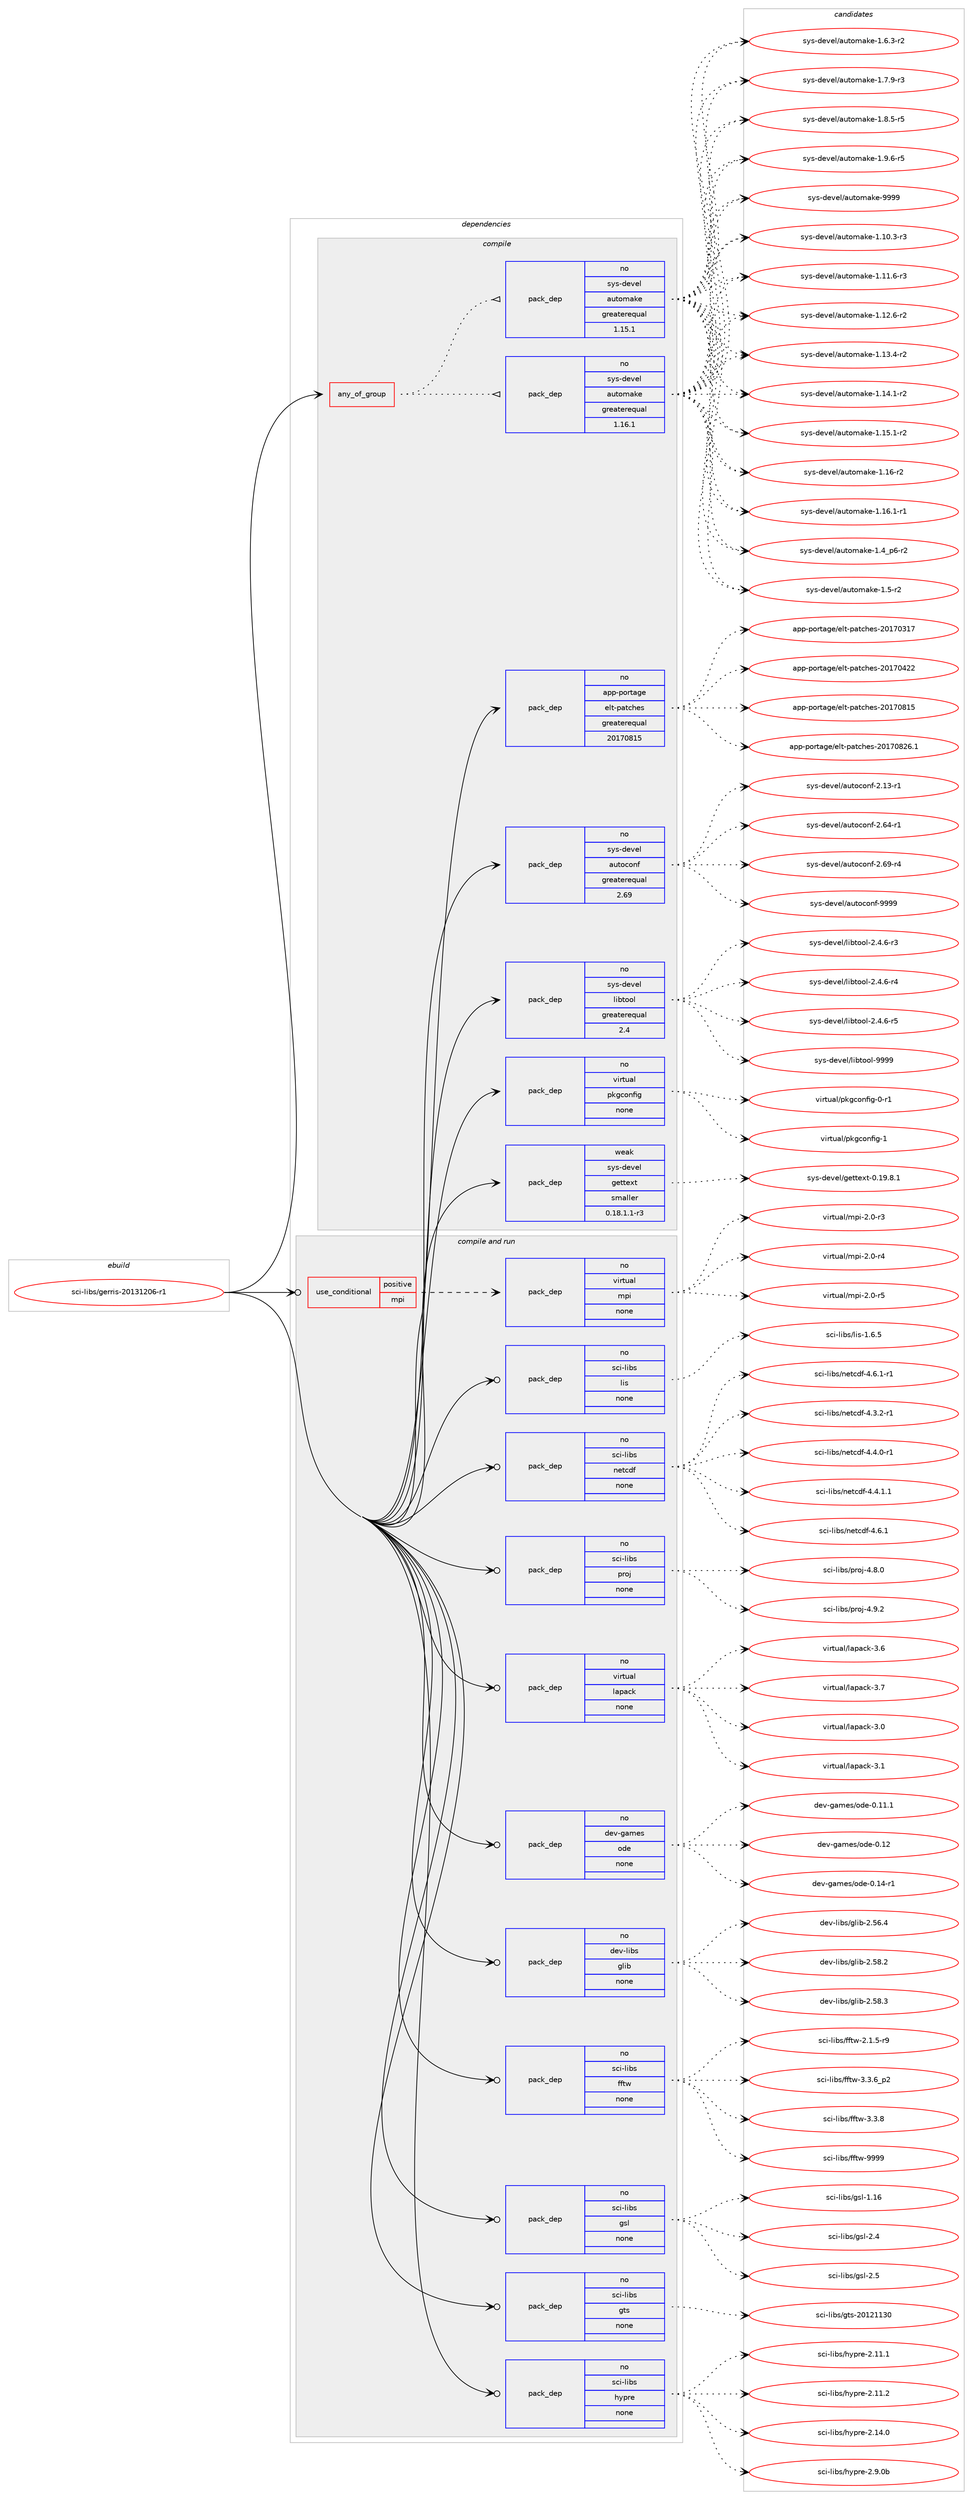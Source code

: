 digraph prolog {

# *************
# Graph options
# *************

newrank=true;
concentrate=true;
compound=true;
graph [rankdir=LR,fontname=Helvetica,fontsize=10,ranksep=1.5];#, ranksep=2.5, nodesep=0.2];
edge  [arrowhead=vee];
node  [fontname=Helvetica,fontsize=10];

# **********
# The ebuild
# **********

subgraph cluster_leftcol {
color=gray;
rank=same;
label=<<i>ebuild</i>>;
id [label="sci-libs/gerris-20131206-r1", color=red, width=4, href="../sci-libs/gerris-20131206-r1.svg"];
}

# ****************
# The dependencies
# ****************

subgraph cluster_midcol {
color=gray;
label=<<i>dependencies</i>>;
subgraph cluster_compile {
fillcolor="#eeeeee";
style=filled;
label=<<i>compile</i>>;
subgraph any26888 {
dependency1693324 [label=<<TABLE BORDER="0" CELLBORDER="1" CELLSPACING="0" CELLPADDING="4"><TR><TD CELLPADDING="10">any_of_group</TD></TR></TABLE>>, shape=none, color=red];subgraph pack1212235 {
dependency1693325 [label=<<TABLE BORDER="0" CELLBORDER="1" CELLSPACING="0" CELLPADDING="4" WIDTH="220"><TR><TD ROWSPAN="6" CELLPADDING="30">pack_dep</TD></TR><TR><TD WIDTH="110">no</TD></TR><TR><TD>sys-devel</TD></TR><TR><TD>automake</TD></TR><TR><TD>greaterequal</TD></TR><TR><TD>1.16.1</TD></TR></TABLE>>, shape=none, color=blue];
}
dependency1693324:e -> dependency1693325:w [weight=20,style="dotted",arrowhead="oinv"];
subgraph pack1212236 {
dependency1693326 [label=<<TABLE BORDER="0" CELLBORDER="1" CELLSPACING="0" CELLPADDING="4" WIDTH="220"><TR><TD ROWSPAN="6" CELLPADDING="30">pack_dep</TD></TR><TR><TD WIDTH="110">no</TD></TR><TR><TD>sys-devel</TD></TR><TR><TD>automake</TD></TR><TR><TD>greaterequal</TD></TR><TR><TD>1.15.1</TD></TR></TABLE>>, shape=none, color=blue];
}
dependency1693324:e -> dependency1693326:w [weight=20,style="dotted",arrowhead="oinv"];
}
id:e -> dependency1693324:w [weight=20,style="solid",arrowhead="vee"];
subgraph pack1212237 {
dependency1693327 [label=<<TABLE BORDER="0" CELLBORDER="1" CELLSPACING="0" CELLPADDING="4" WIDTH="220"><TR><TD ROWSPAN="6" CELLPADDING="30">pack_dep</TD></TR><TR><TD WIDTH="110">no</TD></TR><TR><TD>app-portage</TD></TR><TR><TD>elt-patches</TD></TR><TR><TD>greaterequal</TD></TR><TR><TD>20170815</TD></TR></TABLE>>, shape=none, color=blue];
}
id:e -> dependency1693327:w [weight=20,style="solid",arrowhead="vee"];
subgraph pack1212238 {
dependency1693328 [label=<<TABLE BORDER="0" CELLBORDER="1" CELLSPACING="0" CELLPADDING="4" WIDTH="220"><TR><TD ROWSPAN="6" CELLPADDING="30">pack_dep</TD></TR><TR><TD WIDTH="110">no</TD></TR><TR><TD>sys-devel</TD></TR><TR><TD>autoconf</TD></TR><TR><TD>greaterequal</TD></TR><TR><TD>2.69</TD></TR></TABLE>>, shape=none, color=blue];
}
id:e -> dependency1693328:w [weight=20,style="solid",arrowhead="vee"];
subgraph pack1212239 {
dependency1693329 [label=<<TABLE BORDER="0" CELLBORDER="1" CELLSPACING="0" CELLPADDING="4" WIDTH="220"><TR><TD ROWSPAN="6" CELLPADDING="30">pack_dep</TD></TR><TR><TD WIDTH="110">no</TD></TR><TR><TD>sys-devel</TD></TR><TR><TD>libtool</TD></TR><TR><TD>greaterequal</TD></TR><TR><TD>2.4</TD></TR></TABLE>>, shape=none, color=blue];
}
id:e -> dependency1693329:w [weight=20,style="solid",arrowhead="vee"];
subgraph pack1212240 {
dependency1693330 [label=<<TABLE BORDER="0" CELLBORDER="1" CELLSPACING="0" CELLPADDING="4" WIDTH="220"><TR><TD ROWSPAN="6" CELLPADDING="30">pack_dep</TD></TR><TR><TD WIDTH="110">no</TD></TR><TR><TD>virtual</TD></TR><TR><TD>pkgconfig</TD></TR><TR><TD>none</TD></TR><TR><TD></TD></TR></TABLE>>, shape=none, color=blue];
}
id:e -> dependency1693330:w [weight=20,style="solid",arrowhead="vee"];
subgraph pack1212241 {
dependency1693331 [label=<<TABLE BORDER="0" CELLBORDER="1" CELLSPACING="0" CELLPADDING="4" WIDTH="220"><TR><TD ROWSPAN="6" CELLPADDING="30">pack_dep</TD></TR><TR><TD WIDTH="110">weak</TD></TR><TR><TD>sys-devel</TD></TR><TR><TD>gettext</TD></TR><TR><TD>smaller</TD></TR><TR><TD>0.18.1.1-r3</TD></TR></TABLE>>, shape=none, color=blue];
}
id:e -> dependency1693331:w [weight=20,style="solid",arrowhead="vee"];
}
subgraph cluster_compileandrun {
fillcolor="#eeeeee";
style=filled;
label=<<i>compile and run</i>>;
subgraph cond453349 {
dependency1693332 [label=<<TABLE BORDER="0" CELLBORDER="1" CELLSPACING="0" CELLPADDING="4"><TR><TD ROWSPAN="3" CELLPADDING="10">use_conditional</TD></TR><TR><TD>positive</TD></TR><TR><TD>mpi</TD></TR></TABLE>>, shape=none, color=red];
subgraph pack1212242 {
dependency1693333 [label=<<TABLE BORDER="0" CELLBORDER="1" CELLSPACING="0" CELLPADDING="4" WIDTH="220"><TR><TD ROWSPAN="6" CELLPADDING="30">pack_dep</TD></TR><TR><TD WIDTH="110">no</TD></TR><TR><TD>virtual</TD></TR><TR><TD>mpi</TD></TR><TR><TD>none</TD></TR><TR><TD></TD></TR></TABLE>>, shape=none, color=blue];
}
dependency1693332:e -> dependency1693333:w [weight=20,style="dashed",arrowhead="vee"];
}
id:e -> dependency1693332:w [weight=20,style="solid",arrowhead="odotvee"];
subgraph pack1212243 {
dependency1693334 [label=<<TABLE BORDER="0" CELLBORDER="1" CELLSPACING="0" CELLPADDING="4" WIDTH="220"><TR><TD ROWSPAN="6" CELLPADDING="30">pack_dep</TD></TR><TR><TD WIDTH="110">no</TD></TR><TR><TD>dev-games</TD></TR><TR><TD>ode</TD></TR><TR><TD>none</TD></TR><TR><TD></TD></TR></TABLE>>, shape=none, color=blue];
}
id:e -> dependency1693334:w [weight=20,style="solid",arrowhead="odotvee"];
subgraph pack1212244 {
dependency1693335 [label=<<TABLE BORDER="0" CELLBORDER="1" CELLSPACING="0" CELLPADDING="4" WIDTH="220"><TR><TD ROWSPAN="6" CELLPADDING="30">pack_dep</TD></TR><TR><TD WIDTH="110">no</TD></TR><TR><TD>dev-libs</TD></TR><TR><TD>glib</TD></TR><TR><TD>none</TD></TR><TR><TD></TD></TR></TABLE>>, shape=none, color=blue];
}
id:e -> dependency1693335:w [weight=20,style="solid",arrowhead="odotvee"];
subgraph pack1212245 {
dependency1693336 [label=<<TABLE BORDER="0" CELLBORDER="1" CELLSPACING="0" CELLPADDING="4" WIDTH="220"><TR><TD ROWSPAN="6" CELLPADDING="30">pack_dep</TD></TR><TR><TD WIDTH="110">no</TD></TR><TR><TD>sci-libs</TD></TR><TR><TD>fftw</TD></TR><TR><TD>none</TD></TR><TR><TD></TD></TR></TABLE>>, shape=none, color=blue];
}
id:e -> dependency1693336:w [weight=20,style="solid",arrowhead="odotvee"];
subgraph pack1212246 {
dependency1693337 [label=<<TABLE BORDER="0" CELLBORDER="1" CELLSPACING="0" CELLPADDING="4" WIDTH="220"><TR><TD ROWSPAN="6" CELLPADDING="30">pack_dep</TD></TR><TR><TD WIDTH="110">no</TD></TR><TR><TD>sci-libs</TD></TR><TR><TD>gsl</TD></TR><TR><TD>none</TD></TR><TR><TD></TD></TR></TABLE>>, shape=none, color=blue];
}
id:e -> dependency1693337:w [weight=20,style="solid",arrowhead="odotvee"];
subgraph pack1212247 {
dependency1693338 [label=<<TABLE BORDER="0" CELLBORDER="1" CELLSPACING="0" CELLPADDING="4" WIDTH="220"><TR><TD ROWSPAN="6" CELLPADDING="30">pack_dep</TD></TR><TR><TD WIDTH="110">no</TD></TR><TR><TD>sci-libs</TD></TR><TR><TD>gts</TD></TR><TR><TD>none</TD></TR><TR><TD></TD></TR></TABLE>>, shape=none, color=blue];
}
id:e -> dependency1693338:w [weight=20,style="solid",arrowhead="odotvee"];
subgraph pack1212248 {
dependency1693339 [label=<<TABLE BORDER="0" CELLBORDER="1" CELLSPACING="0" CELLPADDING="4" WIDTH="220"><TR><TD ROWSPAN="6" CELLPADDING="30">pack_dep</TD></TR><TR><TD WIDTH="110">no</TD></TR><TR><TD>sci-libs</TD></TR><TR><TD>hypre</TD></TR><TR><TD>none</TD></TR><TR><TD></TD></TR></TABLE>>, shape=none, color=blue];
}
id:e -> dependency1693339:w [weight=20,style="solid",arrowhead="odotvee"];
subgraph pack1212249 {
dependency1693340 [label=<<TABLE BORDER="0" CELLBORDER="1" CELLSPACING="0" CELLPADDING="4" WIDTH="220"><TR><TD ROWSPAN="6" CELLPADDING="30">pack_dep</TD></TR><TR><TD WIDTH="110">no</TD></TR><TR><TD>sci-libs</TD></TR><TR><TD>lis</TD></TR><TR><TD>none</TD></TR><TR><TD></TD></TR></TABLE>>, shape=none, color=blue];
}
id:e -> dependency1693340:w [weight=20,style="solid",arrowhead="odotvee"];
subgraph pack1212250 {
dependency1693341 [label=<<TABLE BORDER="0" CELLBORDER="1" CELLSPACING="0" CELLPADDING="4" WIDTH="220"><TR><TD ROWSPAN="6" CELLPADDING="30">pack_dep</TD></TR><TR><TD WIDTH="110">no</TD></TR><TR><TD>sci-libs</TD></TR><TR><TD>netcdf</TD></TR><TR><TD>none</TD></TR><TR><TD></TD></TR></TABLE>>, shape=none, color=blue];
}
id:e -> dependency1693341:w [weight=20,style="solid",arrowhead="odotvee"];
subgraph pack1212251 {
dependency1693342 [label=<<TABLE BORDER="0" CELLBORDER="1" CELLSPACING="0" CELLPADDING="4" WIDTH="220"><TR><TD ROWSPAN="6" CELLPADDING="30">pack_dep</TD></TR><TR><TD WIDTH="110">no</TD></TR><TR><TD>sci-libs</TD></TR><TR><TD>proj</TD></TR><TR><TD>none</TD></TR><TR><TD></TD></TR></TABLE>>, shape=none, color=blue];
}
id:e -> dependency1693342:w [weight=20,style="solid",arrowhead="odotvee"];
subgraph pack1212252 {
dependency1693343 [label=<<TABLE BORDER="0" CELLBORDER="1" CELLSPACING="0" CELLPADDING="4" WIDTH="220"><TR><TD ROWSPAN="6" CELLPADDING="30">pack_dep</TD></TR><TR><TD WIDTH="110">no</TD></TR><TR><TD>virtual</TD></TR><TR><TD>lapack</TD></TR><TR><TD>none</TD></TR><TR><TD></TD></TR></TABLE>>, shape=none, color=blue];
}
id:e -> dependency1693343:w [weight=20,style="solid",arrowhead="odotvee"];
}
subgraph cluster_run {
fillcolor="#eeeeee";
style=filled;
label=<<i>run</i>>;
}
}

# **************
# The candidates
# **************

subgraph cluster_choices {
rank=same;
color=gray;
label=<<i>candidates</i>>;

subgraph choice1212235 {
color=black;
nodesep=1;
choice11512111545100101118101108479711711611110997107101454946494846514511451 [label="sys-devel/automake-1.10.3-r3", color=red, width=4,href="../sys-devel/automake-1.10.3-r3.svg"];
choice11512111545100101118101108479711711611110997107101454946494946544511451 [label="sys-devel/automake-1.11.6-r3", color=red, width=4,href="../sys-devel/automake-1.11.6-r3.svg"];
choice11512111545100101118101108479711711611110997107101454946495046544511450 [label="sys-devel/automake-1.12.6-r2", color=red, width=4,href="../sys-devel/automake-1.12.6-r2.svg"];
choice11512111545100101118101108479711711611110997107101454946495146524511450 [label="sys-devel/automake-1.13.4-r2", color=red, width=4,href="../sys-devel/automake-1.13.4-r2.svg"];
choice11512111545100101118101108479711711611110997107101454946495246494511450 [label="sys-devel/automake-1.14.1-r2", color=red, width=4,href="../sys-devel/automake-1.14.1-r2.svg"];
choice11512111545100101118101108479711711611110997107101454946495346494511450 [label="sys-devel/automake-1.15.1-r2", color=red, width=4,href="../sys-devel/automake-1.15.1-r2.svg"];
choice1151211154510010111810110847971171161111099710710145494649544511450 [label="sys-devel/automake-1.16-r2", color=red, width=4,href="../sys-devel/automake-1.16-r2.svg"];
choice11512111545100101118101108479711711611110997107101454946495446494511449 [label="sys-devel/automake-1.16.1-r1", color=red, width=4,href="../sys-devel/automake-1.16.1-r1.svg"];
choice115121115451001011181011084797117116111109971071014549465295112544511450 [label="sys-devel/automake-1.4_p6-r2", color=red, width=4,href="../sys-devel/automake-1.4_p6-r2.svg"];
choice11512111545100101118101108479711711611110997107101454946534511450 [label="sys-devel/automake-1.5-r2", color=red, width=4,href="../sys-devel/automake-1.5-r2.svg"];
choice115121115451001011181011084797117116111109971071014549465446514511450 [label="sys-devel/automake-1.6.3-r2", color=red, width=4,href="../sys-devel/automake-1.6.3-r2.svg"];
choice115121115451001011181011084797117116111109971071014549465546574511451 [label="sys-devel/automake-1.7.9-r3", color=red, width=4,href="../sys-devel/automake-1.7.9-r3.svg"];
choice115121115451001011181011084797117116111109971071014549465646534511453 [label="sys-devel/automake-1.8.5-r5", color=red, width=4,href="../sys-devel/automake-1.8.5-r5.svg"];
choice115121115451001011181011084797117116111109971071014549465746544511453 [label="sys-devel/automake-1.9.6-r5", color=red, width=4,href="../sys-devel/automake-1.9.6-r5.svg"];
choice115121115451001011181011084797117116111109971071014557575757 [label="sys-devel/automake-9999", color=red, width=4,href="../sys-devel/automake-9999.svg"];
dependency1693325:e -> choice11512111545100101118101108479711711611110997107101454946494846514511451:w [style=dotted,weight="100"];
dependency1693325:e -> choice11512111545100101118101108479711711611110997107101454946494946544511451:w [style=dotted,weight="100"];
dependency1693325:e -> choice11512111545100101118101108479711711611110997107101454946495046544511450:w [style=dotted,weight="100"];
dependency1693325:e -> choice11512111545100101118101108479711711611110997107101454946495146524511450:w [style=dotted,weight="100"];
dependency1693325:e -> choice11512111545100101118101108479711711611110997107101454946495246494511450:w [style=dotted,weight="100"];
dependency1693325:e -> choice11512111545100101118101108479711711611110997107101454946495346494511450:w [style=dotted,weight="100"];
dependency1693325:e -> choice1151211154510010111810110847971171161111099710710145494649544511450:w [style=dotted,weight="100"];
dependency1693325:e -> choice11512111545100101118101108479711711611110997107101454946495446494511449:w [style=dotted,weight="100"];
dependency1693325:e -> choice115121115451001011181011084797117116111109971071014549465295112544511450:w [style=dotted,weight="100"];
dependency1693325:e -> choice11512111545100101118101108479711711611110997107101454946534511450:w [style=dotted,weight="100"];
dependency1693325:e -> choice115121115451001011181011084797117116111109971071014549465446514511450:w [style=dotted,weight="100"];
dependency1693325:e -> choice115121115451001011181011084797117116111109971071014549465546574511451:w [style=dotted,weight="100"];
dependency1693325:e -> choice115121115451001011181011084797117116111109971071014549465646534511453:w [style=dotted,weight="100"];
dependency1693325:e -> choice115121115451001011181011084797117116111109971071014549465746544511453:w [style=dotted,weight="100"];
dependency1693325:e -> choice115121115451001011181011084797117116111109971071014557575757:w [style=dotted,weight="100"];
}
subgraph choice1212236 {
color=black;
nodesep=1;
choice11512111545100101118101108479711711611110997107101454946494846514511451 [label="sys-devel/automake-1.10.3-r3", color=red, width=4,href="../sys-devel/automake-1.10.3-r3.svg"];
choice11512111545100101118101108479711711611110997107101454946494946544511451 [label="sys-devel/automake-1.11.6-r3", color=red, width=4,href="../sys-devel/automake-1.11.6-r3.svg"];
choice11512111545100101118101108479711711611110997107101454946495046544511450 [label="sys-devel/automake-1.12.6-r2", color=red, width=4,href="../sys-devel/automake-1.12.6-r2.svg"];
choice11512111545100101118101108479711711611110997107101454946495146524511450 [label="sys-devel/automake-1.13.4-r2", color=red, width=4,href="../sys-devel/automake-1.13.4-r2.svg"];
choice11512111545100101118101108479711711611110997107101454946495246494511450 [label="sys-devel/automake-1.14.1-r2", color=red, width=4,href="../sys-devel/automake-1.14.1-r2.svg"];
choice11512111545100101118101108479711711611110997107101454946495346494511450 [label="sys-devel/automake-1.15.1-r2", color=red, width=4,href="../sys-devel/automake-1.15.1-r2.svg"];
choice1151211154510010111810110847971171161111099710710145494649544511450 [label="sys-devel/automake-1.16-r2", color=red, width=4,href="../sys-devel/automake-1.16-r2.svg"];
choice11512111545100101118101108479711711611110997107101454946495446494511449 [label="sys-devel/automake-1.16.1-r1", color=red, width=4,href="../sys-devel/automake-1.16.1-r1.svg"];
choice115121115451001011181011084797117116111109971071014549465295112544511450 [label="sys-devel/automake-1.4_p6-r2", color=red, width=4,href="../sys-devel/automake-1.4_p6-r2.svg"];
choice11512111545100101118101108479711711611110997107101454946534511450 [label="sys-devel/automake-1.5-r2", color=red, width=4,href="../sys-devel/automake-1.5-r2.svg"];
choice115121115451001011181011084797117116111109971071014549465446514511450 [label="sys-devel/automake-1.6.3-r2", color=red, width=4,href="../sys-devel/automake-1.6.3-r2.svg"];
choice115121115451001011181011084797117116111109971071014549465546574511451 [label="sys-devel/automake-1.7.9-r3", color=red, width=4,href="../sys-devel/automake-1.7.9-r3.svg"];
choice115121115451001011181011084797117116111109971071014549465646534511453 [label="sys-devel/automake-1.8.5-r5", color=red, width=4,href="../sys-devel/automake-1.8.5-r5.svg"];
choice115121115451001011181011084797117116111109971071014549465746544511453 [label="sys-devel/automake-1.9.6-r5", color=red, width=4,href="../sys-devel/automake-1.9.6-r5.svg"];
choice115121115451001011181011084797117116111109971071014557575757 [label="sys-devel/automake-9999", color=red, width=4,href="../sys-devel/automake-9999.svg"];
dependency1693326:e -> choice11512111545100101118101108479711711611110997107101454946494846514511451:w [style=dotted,weight="100"];
dependency1693326:e -> choice11512111545100101118101108479711711611110997107101454946494946544511451:w [style=dotted,weight="100"];
dependency1693326:e -> choice11512111545100101118101108479711711611110997107101454946495046544511450:w [style=dotted,weight="100"];
dependency1693326:e -> choice11512111545100101118101108479711711611110997107101454946495146524511450:w [style=dotted,weight="100"];
dependency1693326:e -> choice11512111545100101118101108479711711611110997107101454946495246494511450:w [style=dotted,weight="100"];
dependency1693326:e -> choice11512111545100101118101108479711711611110997107101454946495346494511450:w [style=dotted,weight="100"];
dependency1693326:e -> choice1151211154510010111810110847971171161111099710710145494649544511450:w [style=dotted,weight="100"];
dependency1693326:e -> choice11512111545100101118101108479711711611110997107101454946495446494511449:w [style=dotted,weight="100"];
dependency1693326:e -> choice115121115451001011181011084797117116111109971071014549465295112544511450:w [style=dotted,weight="100"];
dependency1693326:e -> choice11512111545100101118101108479711711611110997107101454946534511450:w [style=dotted,weight="100"];
dependency1693326:e -> choice115121115451001011181011084797117116111109971071014549465446514511450:w [style=dotted,weight="100"];
dependency1693326:e -> choice115121115451001011181011084797117116111109971071014549465546574511451:w [style=dotted,weight="100"];
dependency1693326:e -> choice115121115451001011181011084797117116111109971071014549465646534511453:w [style=dotted,weight="100"];
dependency1693326:e -> choice115121115451001011181011084797117116111109971071014549465746544511453:w [style=dotted,weight="100"];
dependency1693326:e -> choice115121115451001011181011084797117116111109971071014557575757:w [style=dotted,weight="100"];
}
subgraph choice1212237 {
color=black;
nodesep=1;
choice97112112451121111141169710310147101108116451129711699104101115455048495548514955 [label="app-portage/elt-patches-20170317", color=red, width=4,href="../app-portage/elt-patches-20170317.svg"];
choice97112112451121111141169710310147101108116451129711699104101115455048495548525050 [label="app-portage/elt-patches-20170422", color=red, width=4,href="../app-portage/elt-patches-20170422.svg"];
choice97112112451121111141169710310147101108116451129711699104101115455048495548564953 [label="app-portage/elt-patches-20170815", color=red, width=4,href="../app-portage/elt-patches-20170815.svg"];
choice971121124511211111411697103101471011081164511297116991041011154550484955485650544649 [label="app-portage/elt-patches-20170826.1", color=red, width=4,href="../app-portage/elt-patches-20170826.1.svg"];
dependency1693327:e -> choice97112112451121111141169710310147101108116451129711699104101115455048495548514955:w [style=dotted,weight="100"];
dependency1693327:e -> choice97112112451121111141169710310147101108116451129711699104101115455048495548525050:w [style=dotted,weight="100"];
dependency1693327:e -> choice97112112451121111141169710310147101108116451129711699104101115455048495548564953:w [style=dotted,weight="100"];
dependency1693327:e -> choice971121124511211111411697103101471011081164511297116991041011154550484955485650544649:w [style=dotted,weight="100"];
}
subgraph choice1212238 {
color=black;
nodesep=1;
choice1151211154510010111810110847971171161119911111010245504649514511449 [label="sys-devel/autoconf-2.13-r1", color=red, width=4,href="../sys-devel/autoconf-2.13-r1.svg"];
choice1151211154510010111810110847971171161119911111010245504654524511449 [label="sys-devel/autoconf-2.64-r1", color=red, width=4,href="../sys-devel/autoconf-2.64-r1.svg"];
choice1151211154510010111810110847971171161119911111010245504654574511452 [label="sys-devel/autoconf-2.69-r4", color=red, width=4,href="../sys-devel/autoconf-2.69-r4.svg"];
choice115121115451001011181011084797117116111991111101024557575757 [label="sys-devel/autoconf-9999", color=red, width=4,href="../sys-devel/autoconf-9999.svg"];
dependency1693328:e -> choice1151211154510010111810110847971171161119911111010245504649514511449:w [style=dotted,weight="100"];
dependency1693328:e -> choice1151211154510010111810110847971171161119911111010245504654524511449:w [style=dotted,weight="100"];
dependency1693328:e -> choice1151211154510010111810110847971171161119911111010245504654574511452:w [style=dotted,weight="100"];
dependency1693328:e -> choice115121115451001011181011084797117116111991111101024557575757:w [style=dotted,weight="100"];
}
subgraph choice1212239 {
color=black;
nodesep=1;
choice1151211154510010111810110847108105981161111111084550465246544511451 [label="sys-devel/libtool-2.4.6-r3", color=red, width=4,href="../sys-devel/libtool-2.4.6-r3.svg"];
choice1151211154510010111810110847108105981161111111084550465246544511452 [label="sys-devel/libtool-2.4.6-r4", color=red, width=4,href="../sys-devel/libtool-2.4.6-r4.svg"];
choice1151211154510010111810110847108105981161111111084550465246544511453 [label="sys-devel/libtool-2.4.6-r5", color=red, width=4,href="../sys-devel/libtool-2.4.6-r5.svg"];
choice1151211154510010111810110847108105981161111111084557575757 [label="sys-devel/libtool-9999", color=red, width=4,href="../sys-devel/libtool-9999.svg"];
dependency1693329:e -> choice1151211154510010111810110847108105981161111111084550465246544511451:w [style=dotted,weight="100"];
dependency1693329:e -> choice1151211154510010111810110847108105981161111111084550465246544511452:w [style=dotted,weight="100"];
dependency1693329:e -> choice1151211154510010111810110847108105981161111111084550465246544511453:w [style=dotted,weight="100"];
dependency1693329:e -> choice1151211154510010111810110847108105981161111111084557575757:w [style=dotted,weight="100"];
}
subgraph choice1212240 {
color=black;
nodesep=1;
choice11810511411611797108471121071039911111010210510345484511449 [label="virtual/pkgconfig-0-r1", color=red, width=4,href="../virtual/pkgconfig-0-r1.svg"];
choice1181051141161179710847112107103991111101021051034549 [label="virtual/pkgconfig-1", color=red, width=4,href="../virtual/pkgconfig-1.svg"];
dependency1693330:e -> choice11810511411611797108471121071039911111010210510345484511449:w [style=dotted,weight="100"];
dependency1693330:e -> choice1181051141161179710847112107103991111101021051034549:w [style=dotted,weight="100"];
}
subgraph choice1212241 {
color=black;
nodesep=1;
choice1151211154510010111810110847103101116116101120116454846495746564649 [label="sys-devel/gettext-0.19.8.1", color=red, width=4,href="../sys-devel/gettext-0.19.8.1.svg"];
dependency1693331:e -> choice1151211154510010111810110847103101116116101120116454846495746564649:w [style=dotted,weight="100"];
}
subgraph choice1212242 {
color=black;
nodesep=1;
choice1181051141161179710847109112105455046484511451 [label="virtual/mpi-2.0-r3", color=red, width=4,href="../virtual/mpi-2.0-r3.svg"];
choice1181051141161179710847109112105455046484511452 [label="virtual/mpi-2.0-r4", color=red, width=4,href="../virtual/mpi-2.0-r4.svg"];
choice1181051141161179710847109112105455046484511453 [label="virtual/mpi-2.0-r5", color=red, width=4,href="../virtual/mpi-2.0-r5.svg"];
dependency1693333:e -> choice1181051141161179710847109112105455046484511451:w [style=dotted,weight="100"];
dependency1693333:e -> choice1181051141161179710847109112105455046484511452:w [style=dotted,weight="100"];
dependency1693333:e -> choice1181051141161179710847109112105455046484511453:w [style=dotted,weight="100"];
}
subgraph choice1212243 {
color=black;
nodesep=1;
choice10010111845103971091011154711110010145484649494649 [label="dev-games/ode-0.11.1", color=red, width=4,href="../dev-games/ode-0.11.1.svg"];
choice1001011184510397109101115471111001014548464950 [label="dev-games/ode-0.12", color=red, width=4,href="../dev-games/ode-0.12.svg"];
choice10010111845103971091011154711110010145484649524511449 [label="dev-games/ode-0.14-r1", color=red, width=4,href="../dev-games/ode-0.14-r1.svg"];
dependency1693334:e -> choice10010111845103971091011154711110010145484649494649:w [style=dotted,weight="100"];
dependency1693334:e -> choice1001011184510397109101115471111001014548464950:w [style=dotted,weight="100"];
dependency1693334:e -> choice10010111845103971091011154711110010145484649524511449:w [style=dotted,weight="100"];
}
subgraph choice1212244 {
color=black;
nodesep=1;
choice1001011184510810598115471031081059845504653544652 [label="dev-libs/glib-2.56.4", color=red, width=4,href="../dev-libs/glib-2.56.4.svg"];
choice1001011184510810598115471031081059845504653564650 [label="dev-libs/glib-2.58.2", color=red, width=4,href="../dev-libs/glib-2.58.2.svg"];
choice1001011184510810598115471031081059845504653564651 [label="dev-libs/glib-2.58.3", color=red, width=4,href="../dev-libs/glib-2.58.3.svg"];
dependency1693335:e -> choice1001011184510810598115471031081059845504653544652:w [style=dotted,weight="100"];
dependency1693335:e -> choice1001011184510810598115471031081059845504653564650:w [style=dotted,weight="100"];
dependency1693335:e -> choice1001011184510810598115471031081059845504653564651:w [style=dotted,weight="100"];
}
subgraph choice1212245 {
color=black;
nodesep=1;
choice115991054510810598115471021021161194550464946534511457 [label="sci-libs/fftw-2.1.5-r9", color=red, width=4,href="../sci-libs/fftw-2.1.5-r9.svg"];
choice115991054510810598115471021021161194551465146549511250 [label="sci-libs/fftw-3.3.6_p2", color=red, width=4,href="../sci-libs/fftw-3.3.6_p2.svg"];
choice11599105451081059811547102102116119455146514656 [label="sci-libs/fftw-3.3.8", color=red, width=4,href="../sci-libs/fftw-3.3.8.svg"];
choice115991054510810598115471021021161194557575757 [label="sci-libs/fftw-9999", color=red, width=4,href="../sci-libs/fftw-9999.svg"];
dependency1693336:e -> choice115991054510810598115471021021161194550464946534511457:w [style=dotted,weight="100"];
dependency1693336:e -> choice115991054510810598115471021021161194551465146549511250:w [style=dotted,weight="100"];
dependency1693336:e -> choice11599105451081059811547102102116119455146514656:w [style=dotted,weight="100"];
dependency1693336:e -> choice115991054510810598115471021021161194557575757:w [style=dotted,weight="100"];
}
subgraph choice1212246 {
color=black;
nodesep=1;
choice115991054510810598115471031151084549464954 [label="sci-libs/gsl-1.16", color=red, width=4,href="../sci-libs/gsl-1.16.svg"];
choice1159910545108105981154710311510845504652 [label="sci-libs/gsl-2.4", color=red, width=4,href="../sci-libs/gsl-2.4.svg"];
choice1159910545108105981154710311510845504653 [label="sci-libs/gsl-2.5", color=red, width=4,href="../sci-libs/gsl-2.5.svg"];
dependency1693337:e -> choice115991054510810598115471031151084549464954:w [style=dotted,weight="100"];
dependency1693337:e -> choice1159910545108105981154710311510845504652:w [style=dotted,weight="100"];
dependency1693337:e -> choice1159910545108105981154710311510845504653:w [style=dotted,weight="100"];
}
subgraph choice1212247 {
color=black;
nodesep=1;
choice11599105451081059811547103116115455048495049495148 [label="sci-libs/gts-20121130", color=red, width=4,href="../sci-libs/gts-20121130.svg"];
dependency1693338:e -> choice11599105451081059811547103116115455048495049495148:w [style=dotted,weight="100"];
}
subgraph choice1212248 {
color=black;
nodesep=1;
choice1159910545108105981154710412111211410145504649494649 [label="sci-libs/hypre-2.11.1", color=red, width=4,href="../sci-libs/hypre-2.11.1.svg"];
choice1159910545108105981154710412111211410145504649494650 [label="sci-libs/hypre-2.11.2", color=red, width=4,href="../sci-libs/hypre-2.11.2.svg"];
choice1159910545108105981154710412111211410145504649524648 [label="sci-libs/hypre-2.14.0", color=red, width=4,href="../sci-libs/hypre-2.14.0.svg"];
choice1159910545108105981154710412111211410145504657464898 [label="sci-libs/hypre-2.9.0b", color=red, width=4,href="../sci-libs/hypre-2.9.0b.svg"];
dependency1693339:e -> choice1159910545108105981154710412111211410145504649494649:w [style=dotted,weight="100"];
dependency1693339:e -> choice1159910545108105981154710412111211410145504649494650:w [style=dotted,weight="100"];
dependency1693339:e -> choice1159910545108105981154710412111211410145504649524648:w [style=dotted,weight="100"];
dependency1693339:e -> choice1159910545108105981154710412111211410145504657464898:w [style=dotted,weight="100"];
}
subgraph choice1212249 {
color=black;
nodesep=1;
choice11599105451081059811547108105115454946544653 [label="sci-libs/lis-1.6.5", color=red, width=4,href="../sci-libs/lis-1.6.5.svg"];
dependency1693340:e -> choice11599105451081059811547108105115454946544653:w [style=dotted,weight="100"];
}
subgraph choice1212250 {
color=black;
nodesep=1;
choice11599105451081059811547110101116991001024552465146504511449 [label="sci-libs/netcdf-4.3.2-r1", color=red, width=4,href="../sci-libs/netcdf-4.3.2-r1.svg"];
choice11599105451081059811547110101116991001024552465246484511449 [label="sci-libs/netcdf-4.4.0-r1", color=red, width=4,href="../sci-libs/netcdf-4.4.0-r1.svg"];
choice11599105451081059811547110101116991001024552465246494649 [label="sci-libs/netcdf-4.4.1.1", color=red, width=4,href="../sci-libs/netcdf-4.4.1.1.svg"];
choice1159910545108105981154711010111699100102455246544649 [label="sci-libs/netcdf-4.6.1", color=red, width=4,href="../sci-libs/netcdf-4.6.1.svg"];
choice11599105451081059811547110101116991001024552465446494511449 [label="sci-libs/netcdf-4.6.1-r1", color=red, width=4,href="../sci-libs/netcdf-4.6.1-r1.svg"];
dependency1693341:e -> choice11599105451081059811547110101116991001024552465146504511449:w [style=dotted,weight="100"];
dependency1693341:e -> choice11599105451081059811547110101116991001024552465246484511449:w [style=dotted,weight="100"];
dependency1693341:e -> choice11599105451081059811547110101116991001024552465246494649:w [style=dotted,weight="100"];
dependency1693341:e -> choice1159910545108105981154711010111699100102455246544649:w [style=dotted,weight="100"];
dependency1693341:e -> choice11599105451081059811547110101116991001024552465446494511449:w [style=dotted,weight="100"];
}
subgraph choice1212251 {
color=black;
nodesep=1;
choice11599105451081059811547112114111106455246564648 [label="sci-libs/proj-4.8.0", color=red, width=4,href="../sci-libs/proj-4.8.0.svg"];
choice11599105451081059811547112114111106455246574650 [label="sci-libs/proj-4.9.2", color=red, width=4,href="../sci-libs/proj-4.9.2.svg"];
dependency1693342:e -> choice11599105451081059811547112114111106455246564648:w [style=dotted,weight="100"];
dependency1693342:e -> choice11599105451081059811547112114111106455246574650:w [style=dotted,weight="100"];
}
subgraph choice1212252 {
color=black;
nodesep=1;
choice118105114116117971084710897112979910745514648 [label="virtual/lapack-3.0", color=red, width=4,href="../virtual/lapack-3.0.svg"];
choice118105114116117971084710897112979910745514649 [label="virtual/lapack-3.1", color=red, width=4,href="../virtual/lapack-3.1.svg"];
choice118105114116117971084710897112979910745514654 [label="virtual/lapack-3.6", color=red, width=4,href="../virtual/lapack-3.6.svg"];
choice118105114116117971084710897112979910745514655 [label="virtual/lapack-3.7", color=red, width=4,href="../virtual/lapack-3.7.svg"];
dependency1693343:e -> choice118105114116117971084710897112979910745514648:w [style=dotted,weight="100"];
dependency1693343:e -> choice118105114116117971084710897112979910745514649:w [style=dotted,weight="100"];
dependency1693343:e -> choice118105114116117971084710897112979910745514654:w [style=dotted,weight="100"];
dependency1693343:e -> choice118105114116117971084710897112979910745514655:w [style=dotted,weight="100"];
}
}

}
